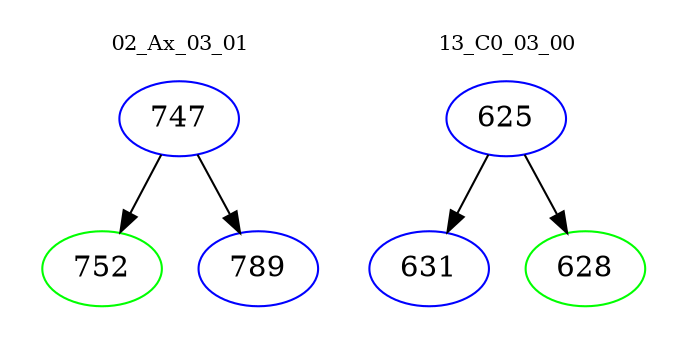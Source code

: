 digraph{
subgraph cluster_0 {
color = white
label = "02_Ax_03_01";
fontsize=10;
T0_747 [label="747", color="blue"]
T0_747 -> T0_752 [color="black"]
T0_752 [label="752", color="green"]
T0_747 -> T0_789 [color="black"]
T0_789 [label="789", color="blue"]
}
subgraph cluster_1 {
color = white
label = "13_C0_03_00";
fontsize=10;
T1_625 [label="625", color="blue"]
T1_625 -> T1_631 [color="black"]
T1_631 [label="631", color="blue"]
T1_625 -> T1_628 [color="black"]
T1_628 [label="628", color="green"]
}
}
